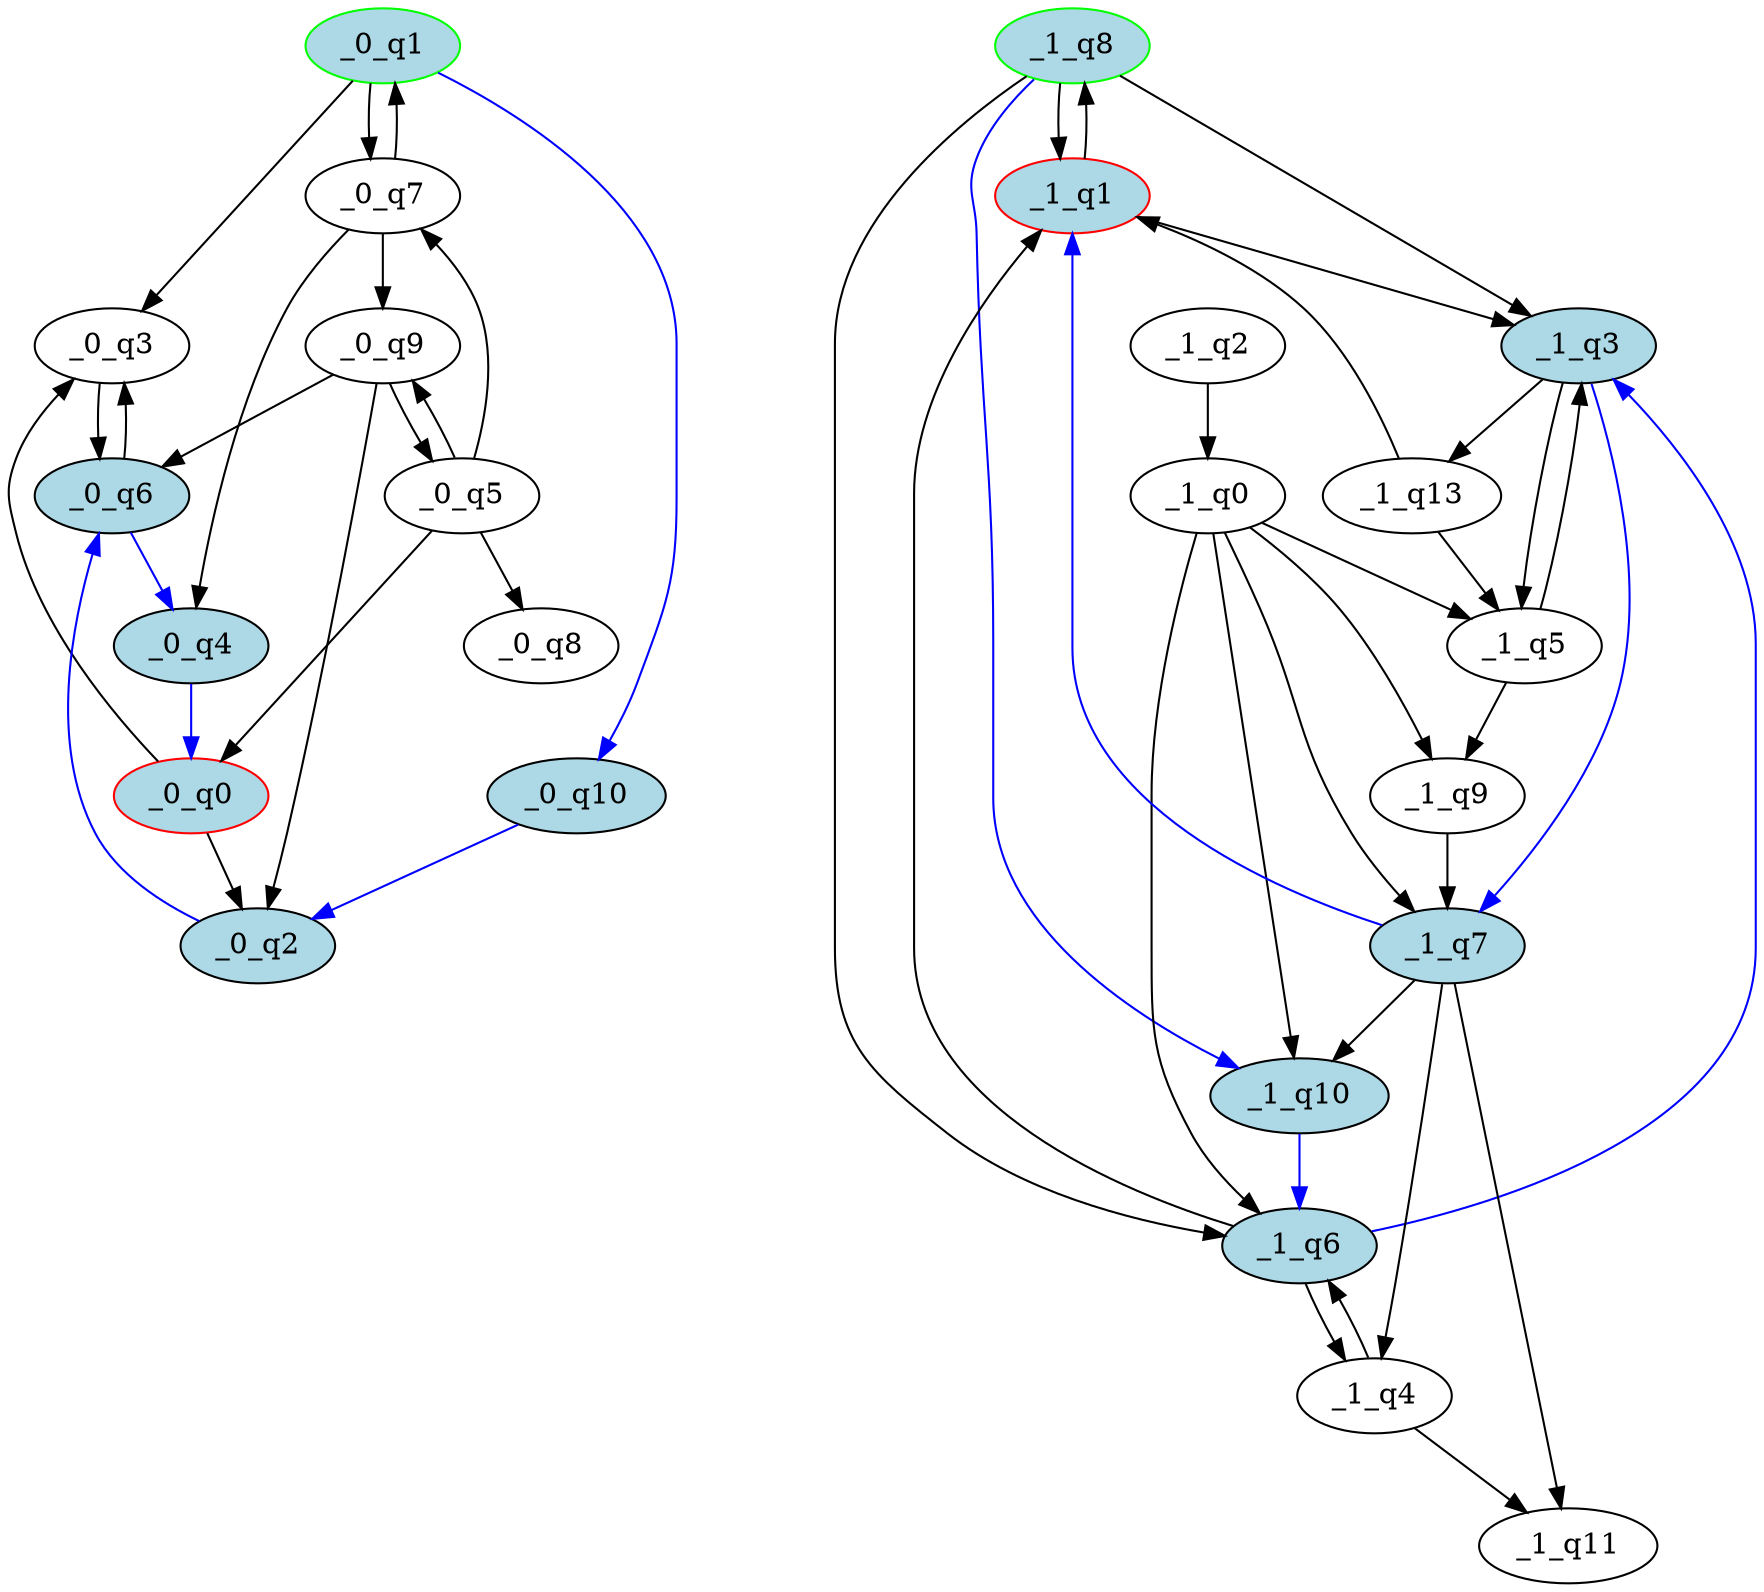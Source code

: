 digraph Sol_Length5{
_0_q1 [initial=1,color=green][style=filled,fillcolor=lightblue];
_0_q0 [final=1,color=red][style=filled,fillcolor=lightblue];
_0_q2 [style=filled,fillcolor=lightblue];
_0_q3 ;
_0_q7 ;
_0_q10 [style=filled,fillcolor=lightblue];
_0_q6 [style=filled,fillcolor=lightblue];
_0_q4 [style=filled,fillcolor=lightblue];
_0_q5 ;
_0_q8 ;
_0_q9 ;
_0_q1 -> _0_q3 ;
_0_q1 -> _0_q7 ;
_0_q1 -> _0_q10 [color=blue];
_0_q0 -> _0_q2 ;
_0_q0 -> _0_q3 ;
_0_q2 -> _0_q6 [color=blue];
_0_q3 -> _0_q6 ;
_0_q7 -> _0_q1 ;
_0_q7 -> _0_q4 ;
_0_q7 -> _0_q9 ;
_0_q10 -> _0_q2 [color=blue];
_0_q6 -> _0_q3 ;
_0_q6 -> _0_q4 [color=blue];
_0_q4 -> _0_q0 [color=blue];
_0_q5 -> _0_q0 ;
_0_q5 -> _0_q7 ;
_0_q5 -> _0_q8 ;
_0_q5 -> _0_q9 ;
_0_q9 -> _0_q2 ;
_0_q9 -> _0_q6 ;
_0_q9 -> _0_q5 ;
_1_q8 [initial=1,color=green][style=filled,fillcolor=lightblue];
_1_q1 [final=1,color=red][style=filled,fillcolor=lightblue];
_1_q0 ;
_1_q5 ;
_1_q6 [style=filled,fillcolor=lightblue];
_1_q7 [style=filled,fillcolor=lightblue];
_1_q9 ;
_1_q10 [style=filled,fillcolor=lightblue];
_1_q3 [style=filled,fillcolor=lightblue];
_1_q2 ;
_1_q13 ;
_1_q4 ;
_1_q11 ;
_1_q8 -> _1_q1 ;
_1_q8 -> _1_q6 ;
_1_q8 -> _1_q10 [color=blue];
_1_q8 -> _1_q3 ;
_1_q1 -> _1_q8 ;
_1_q1 -> _1_q3 ;
_1_q0 -> _1_q5 ;
_1_q0 -> _1_q6 ;
_1_q0 -> _1_q7 ;
_1_q0 -> _1_q9 ;
_1_q0 -> _1_q10 ;
_1_q5 -> _1_q9 ;
_1_q5 -> _1_q3 ;
_1_q6 -> _1_q1 ;
_1_q6 -> _1_q3 [color=blue];
_1_q6 -> _1_q4 ;
_1_q7 -> _1_q1 [color=blue];
_1_q7 -> _1_q10 ;
_1_q7 -> _1_q4 ;
_1_q7 -> _1_q11 ;
_1_q9 -> _1_q7 ;
_1_q10 -> _1_q6 [color=blue];
_1_q3 -> _1_q5 ;
_1_q3 -> _1_q7 [color=blue];
_1_q3 -> _1_q13 ;
_1_q2 -> _1_q0 ;
_1_q13 -> _1_q1 ;
_1_q13 -> _1_q5 ;
_1_q4 -> _1_q6 ;
_1_q4 -> _1_q11 ;
}
